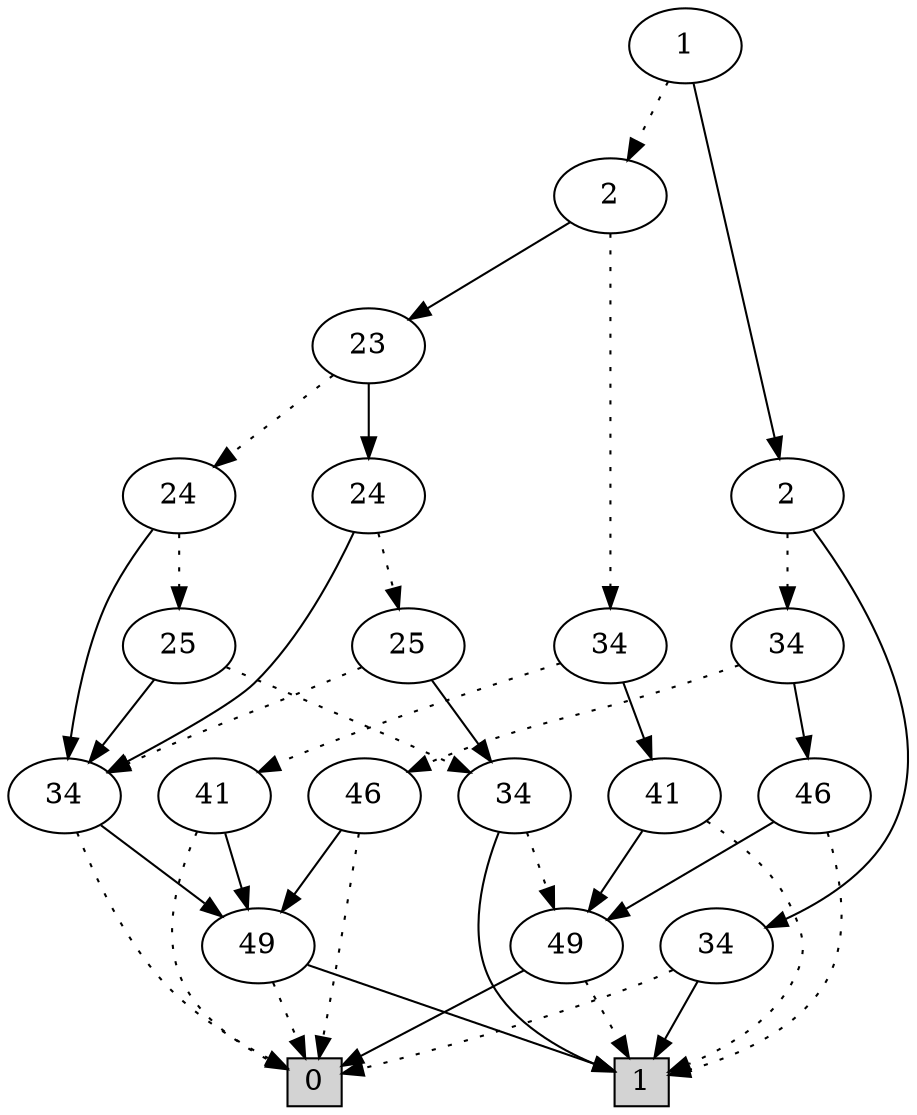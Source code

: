 digraph G {
0 [shape=box, label="0", style=filled, shape=box, height=0.3, width=0.3];
1 [shape=box, label="1", style=filled, shape=box, height=0.3, width=0.3];
41322 [label="1"];
41322 -> 41319 [style=dotted];
41322 -> 41321 [style=filled];
41319 [label="2"];
41319 -> 41313 [style=dotted];
41319 -> 41318 [style=filled];
41313 [label="34"];
41313 -> 32457 [style=dotted];
41313 -> 32479 [style=filled];
32457 [label="41"];
32457 -> 0 [style=dotted];
32457 -> 100 [style=filled];
100 [label="49"];
100 -> 0 [style=dotted];
100 -> 1 [style=filled];
32479 [label="41"];
32479 -> 1 [style=dotted];
32479 -> 101 [style=filled];
101 [label="49"];
101 -> 1 [style=dotted];
101 -> 0 [style=filled];
41318 [label="23"];
41318 -> 41315 [style=dotted];
41318 -> 41317 [style=filled];
41315 [label="24"];
41315 -> 41314 [style=dotted];
41315 -> 286 [style=filled];
41314 [label="25"];
41314 -> 11477 [style=dotted];
41314 -> 286 [style=filled];
11477 [label="34"];
11477 -> 101 [style=dotted];
11477 -> 1 [style=filled];
286 [label="34"];
286 -> 0 [style=dotted];
286 -> 100 [style=filled];
41317 [label="24"];
41317 -> 41316 [style=dotted];
41317 -> 286 [style=filled];
41316 [label="25"];
41316 -> 286 [style=dotted];
41316 -> 11477 [style=filled];
41321 [label="2"];
41321 -> 41320 [style=dotted];
41321 -> 70 [style=filled];
41320 [label="34"];
41320 -> 690 [style=dotted];
41320 -> 692 [style=filled];
690 [label="46"];
690 -> 0 [style=dotted];
690 -> 100 [style=filled];
692 [label="46"];
692 -> 1 [style=dotted];
692 -> 101 [style=filled];
70 [label="34"];
70 -> 0 [style=dotted];
70 -> 1 [style=filled];
}
